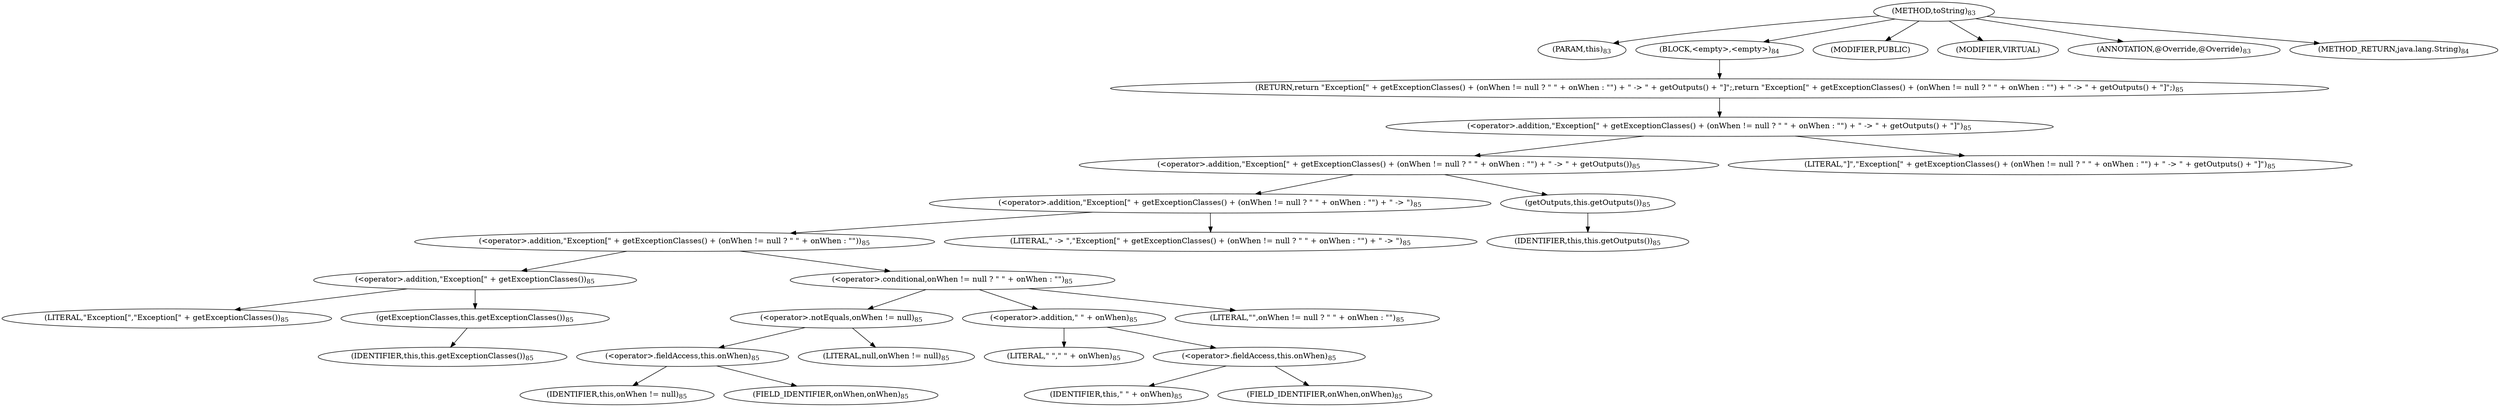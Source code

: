 digraph "toString" {  
"268" [label = <(METHOD,toString)<SUB>83</SUB>> ]
"6" [label = <(PARAM,this)<SUB>83</SUB>> ]
"269" [label = <(BLOCK,&lt;empty&gt;,&lt;empty&gt;)<SUB>84</SUB>> ]
"270" [label = <(RETURN,return &quot;Exception[&quot; + getExceptionClasses() + (onWhen != null ? &quot; &quot; + onWhen : &quot;&quot;) + &quot; -&gt; &quot; + getOutputs() + &quot;]&quot;;,return &quot;Exception[&quot; + getExceptionClasses() + (onWhen != null ? &quot; &quot; + onWhen : &quot;&quot;) + &quot; -&gt; &quot; + getOutputs() + &quot;]&quot;;)<SUB>85</SUB>> ]
"271" [label = <(&lt;operator&gt;.addition,&quot;Exception[&quot; + getExceptionClasses() + (onWhen != null ? &quot; &quot; + onWhen : &quot;&quot;) + &quot; -&gt; &quot; + getOutputs() + &quot;]&quot;)<SUB>85</SUB>> ]
"272" [label = <(&lt;operator&gt;.addition,&quot;Exception[&quot; + getExceptionClasses() + (onWhen != null ? &quot; &quot; + onWhen : &quot;&quot;) + &quot; -&gt; &quot; + getOutputs())<SUB>85</SUB>> ]
"273" [label = <(&lt;operator&gt;.addition,&quot;Exception[&quot; + getExceptionClasses() + (onWhen != null ? &quot; &quot; + onWhen : &quot;&quot;) + &quot; -&gt; &quot;)<SUB>85</SUB>> ]
"274" [label = <(&lt;operator&gt;.addition,&quot;Exception[&quot; + getExceptionClasses() + (onWhen != null ? &quot; &quot; + onWhen : &quot;&quot;))<SUB>85</SUB>> ]
"275" [label = <(&lt;operator&gt;.addition,&quot;Exception[&quot; + getExceptionClasses())<SUB>85</SUB>> ]
"276" [label = <(LITERAL,&quot;Exception[&quot;,&quot;Exception[&quot; + getExceptionClasses())<SUB>85</SUB>> ]
"277" [label = <(getExceptionClasses,this.getExceptionClasses())<SUB>85</SUB>> ]
"5" [label = <(IDENTIFIER,this,this.getExceptionClasses())<SUB>85</SUB>> ]
"278" [label = <(&lt;operator&gt;.conditional,onWhen != null ? &quot; &quot; + onWhen : &quot;&quot;)<SUB>85</SUB>> ]
"279" [label = <(&lt;operator&gt;.notEquals,onWhen != null)<SUB>85</SUB>> ]
"280" [label = <(&lt;operator&gt;.fieldAccess,this.onWhen)<SUB>85</SUB>> ]
"281" [label = <(IDENTIFIER,this,onWhen != null)<SUB>85</SUB>> ]
"282" [label = <(FIELD_IDENTIFIER,onWhen,onWhen)<SUB>85</SUB>> ]
"283" [label = <(LITERAL,null,onWhen != null)<SUB>85</SUB>> ]
"284" [label = <(&lt;operator&gt;.addition,&quot; &quot; + onWhen)<SUB>85</SUB>> ]
"285" [label = <(LITERAL,&quot; &quot;,&quot; &quot; + onWhen)<SUB>85</SUB>> ]
"286" [label = <(&lt;operator&gt;.fieldAccess,this.onWhen)<SUB>85</SUB>> ]
"287" [label = <(IDENTIFIER,this,&quot; &quot; + onWhen)<SUB>85</SUB>> ]
"288" [label = <(FIELD_IDENTIFIER,onWhen,onWhen)<SUB>85</SUB>> ]
"289" [label = <(LITERAL,&quot;&quot;,onWhen != null ? &quot; &quot; + onWhen : &quot;&quot;)<SUB>85</SUB>> ]
"290" [label = <(LITERAL,&quot; -&gt; &quot;,&quot;Exception[&quot; + getExceptionClasses() + (onWhen != null ? &quot; &quot; + onWhen : &quot;&quot;) + &quot; -&gt; &quot;)<SUB>85</SUB>> ]
"291" [label = <(getOutputs,this.getOutputs())<SUB>85</SUB>> ]
"7" [label = <(IDENTIFIER,this,this.getOutputs())<SUB>85</SUB>> ]
"292" [label = <(LITERAL,&quot;]&quot;,&quot;Exception[&quot; + getExceptionClasses() + (onWhen != null ? &quot; &quot; + onWhen : &quot;&quot;) + &quot; -&gt; &quot; + getOutputs() + &quot;]&quot;)<SUB>85</SUB>> ]
"293" [label = <(MODIFIER,PUBLIC)> ]
"294" [label = <(MODIFIER,VIRTUAL)> ]
"295" [label = <(ANNOTATION,@Override,@Override)<SUB>83</SUB>> ]
"296" [label = <(METHOD_RETURN,java.lang.String)<SUB>84</SUB>> ]
  "268" -> "6" 
  "268" -> "269" 
  "268" -> "293" 
  "268" -> "294" 
  "268" -> "295" 
  "268" -> "296" 
  "269" -> "270" 
  "270" -> "271" 
  "271" -> "272" 
  "271" -> "292" 
  "272" -> "273" 
  "272" -> "291" 
  "273" -> "274" 
  "273" -> "290" 
  "274" -> "275" 
  "274" -> "278" 
  "275" -> "276" 
  "275" -> "277" 
  "277" -> "5" 
  "278" -> "279" 
  "278" -> "284" 
  "278" -> "289" 
  "279" -> "280" 
  "279" -> "283" 
  "280" -> "281" 
  "280" -> "282" 
  "284" -> "285" 
  "284" -> "286" 
  "286" -> "287" 
  "286" -> "288" 
  "291" -> "7" 
}
